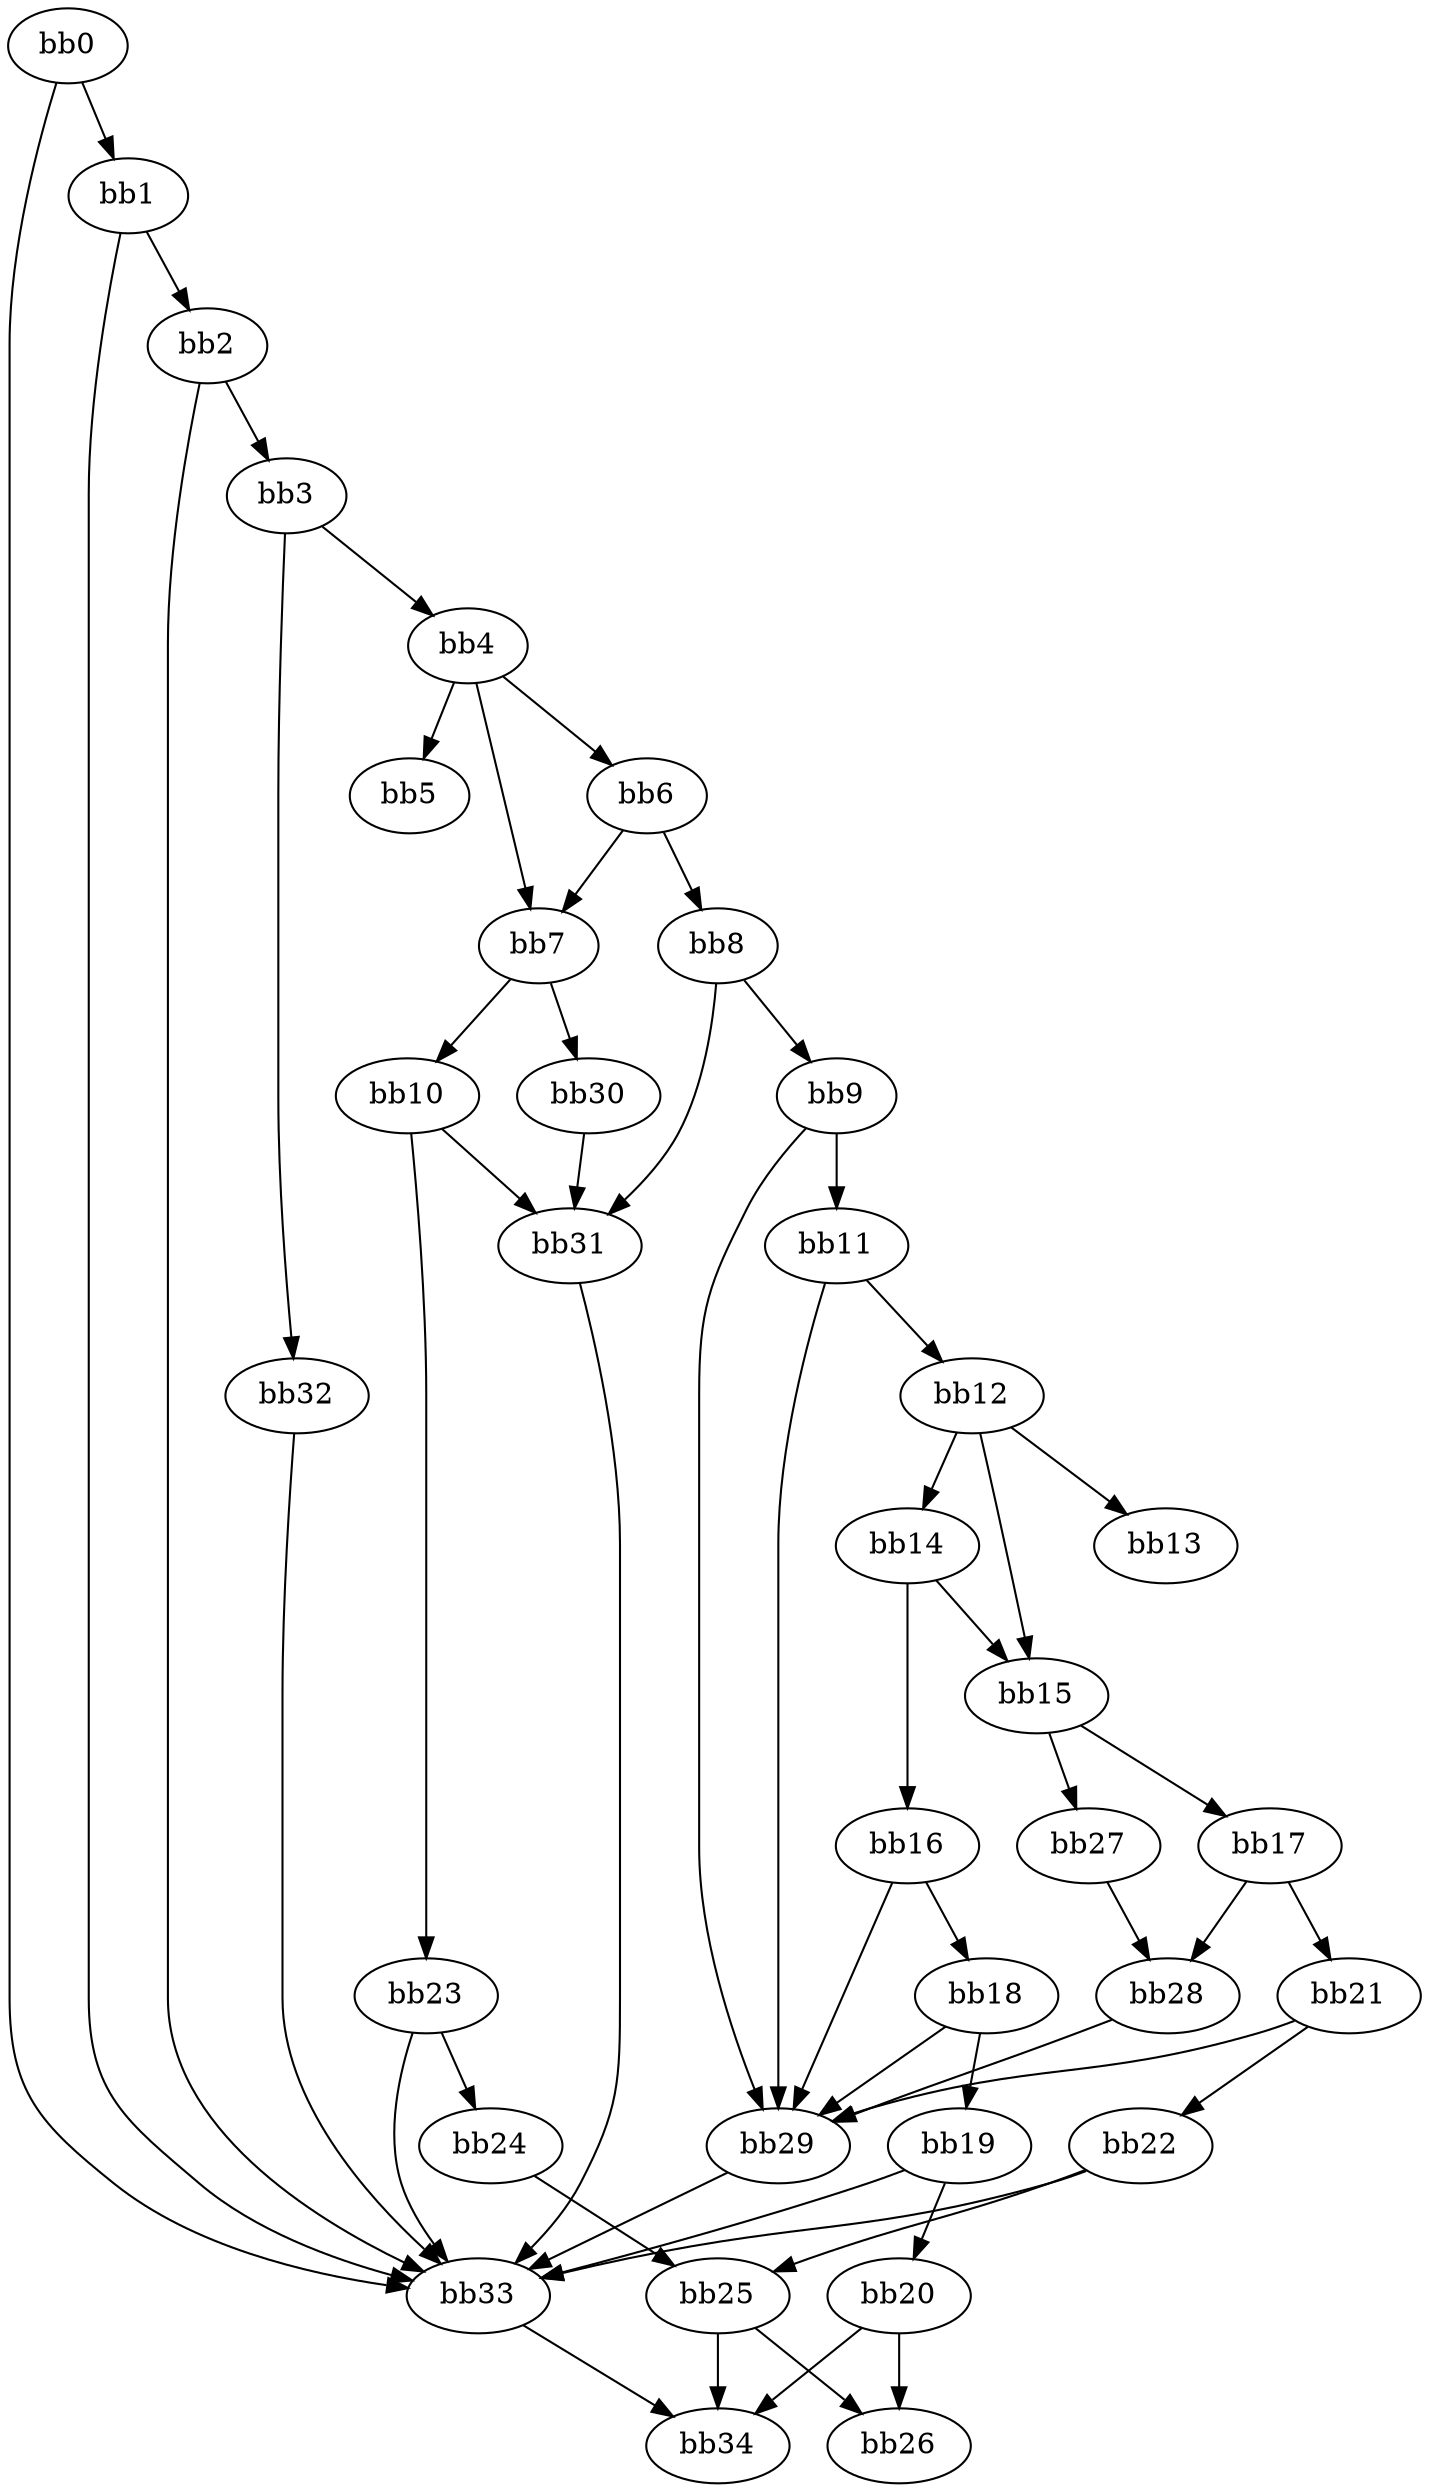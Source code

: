 digraph {
    0 [ label = "bb0\l" ]
    1 [ label = "bb1\l" ]
    2 [ label = "bb2\l" ]
    3 [ label = "bb3\l" ]
    4 [ label = "bb4\l" ]
    5 [ label = "bb5\l" ]
    6 [ label = "bb6\l" ]
    7 [ label = "bb7\l" ]
    8 [ label = "bb8\l" ]
    9 [ label = "bb9\l" ]
    10 [ label = "bb10\l" ]
    11 [ label = "bb11\l" ]
    12 [ label = "bb12\l" ]
    13 [ label = "bb13\l" ]
    14 [ label = "bb14\l" ]
    15 [ label = "bb15\l" ]
    16 [ label = "bb16\l" ]
    17 [ label = "bb17\l" ]
    18 [ label = "bb18\l" ]
    19 [ label = "bb19\l" ]
    20 [ label = "bb20\l" ]
    21 [ label = "bb21\l" ]
    22 [ label = "bb22\l" ]
    23 [ label = "bb23\l" ]
    24 [ label = "bb24\l" ]
    25 [ label = "bb25\l" ]
    26 [ label = "bb26\l" ]
    27 [ label = "bb27\l" ]
    28 [ label = "bb28\l" ]
    29 [ label = "bb29\l" ]
    30 [ label = "bb30\l" ]
    31 [ label = "bb31\l" ]
    32 [ label = "bb32\l" ]
    33 [ label = "bb33\l" ]
    34 [ label = "bb34\l" ]
    0 -> 1 [ ]
    0 -> 33 [ ]
    1 -> 2 [ ]
    1 -> 33 [ ]
    2 -> 3 [ ]
    2 -> 33 [ ]
    3 -> 4 [ ]
    3 -> 32 [ ]
    4 -> 5 [ ]
    4 -> 6 [ ]
    4 -> 7 [ ]
    6 -> 7 [ ]
    6 -> 8 [ ]
    7 -> 10 [ ]
    7 -> 30 [ ]
    8 -> 9 [ ]
    8 -> 31 [ ]
    9 -> 11 [ ]
    9 -> 29 [ ]
    10 -> 23 [ ]
    10 -> 31 [ ]
    11 -> 12 [ ]
    11 -> 29 [ ]
    12 -> 13 [ ]
    12 -> 14 [ ]
    12 -> 15 [ ]
    14 -> 15 [ ]
    14 -> 16 [ ]
    15 -> 17 [ ]
    15 -> 27 [ ]
    16 -> 18 [ ]
    16 -> 29 [ ]
    17 -> 21 [ ]
    17 -> 28 [ ]
    18 -> 19 [ ]
    18 -> 29 [ ]
    19 -> 20 [ ]
    19 -> 33 [ ]
    20 -> 26 [ ]
    20 -> 34 [ ]
    21 -> 22 [ ]
    21 -> 29 [ ]
    22 -> 25 [ ]
    22 -> 33 [ ]
    23 -> 24 [ ]
    23 -> 33 [ ]
    24 -> 25 [ ]
    25 -> 26 [ ]
    25 -> 34 [ ]
    27 -> 28 [ ]
    28 -> 29 [ ]
    29 -> 33 [ ]
    30 -> 31 [ ]
    31 -> 33 [ ]
    32 -> 33 [ ]
    33 -> 34 [ ]
}

